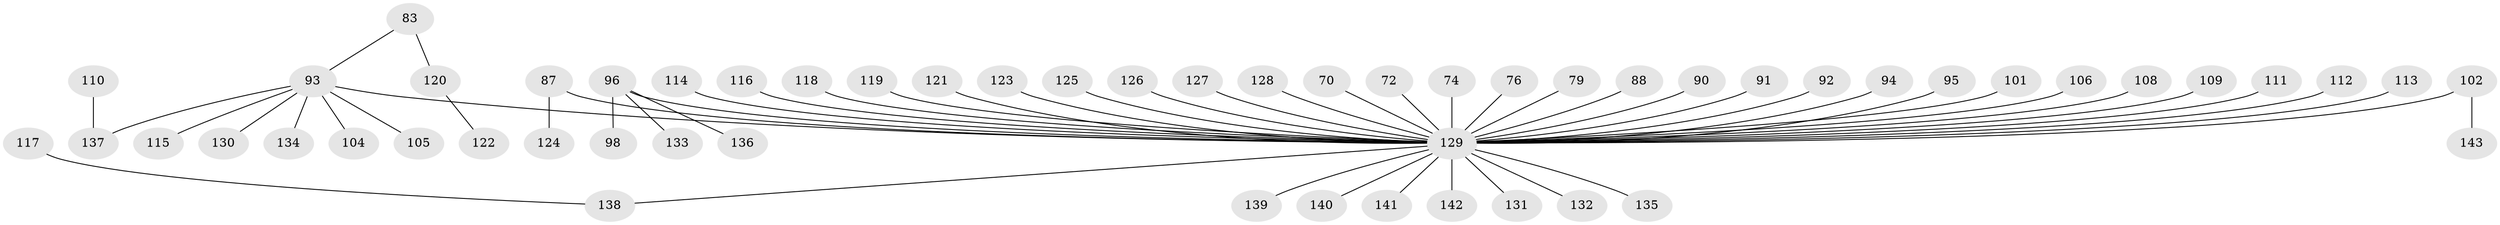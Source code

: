 // original degree distribution, {8: 0.006993006993006993, 2: 0.25874125874125875, 4: 0.08391608391608392, 3: 0.11188811188811189, 5: 0.04195804195804196, 1: 0.48951048951048953, 6: 0.006993006993006993}
// Generated by graph-tools (version 1.1) at 2025/56/03/04/25 21:56:06]
// undirected, 57 vertices, 56 edges
graph export_dot {
graph [start="1"]
  node [color=gray90,style=filled];
  70;
  72;
  74;
  76;
  79;
  83;
  87;
  88;
  90;
  91;
  92;
  93 [super="+82+57+77"];
  94;
  95;
  96;
  98;
  101;
  102 [super="+100"];
  104;
  105;
  106;
  108;
  109;
  110;
  111;
  112;
  113;
  114;
  115;
  116;
  117;
  118;
  119;
  120;
  121;
  122;
  123;
  124;
  125;
  126;
  127;
  128;
  129 [super="+33+64+20+34+43+40+97+46+52+53+85+55+61+56+80+89+103+60+81+84+62+75+68+69+67+99+107"];
  130;
  131;
  132;
  133;
  134;
  135;
  136;
  137 [super="+51"];
  138 [super="+86"];
  139;
  140;
  141;
  142;
  143;
  70 -- 129;
  72 -- 129;
  74 -- 129;
  76 -- 129;
  79 -- 129;
  83 -- 120;
  83 -- 93;
  87 -- 124;
  87 -- 129;
  88 -- 129;
  90 -- 129;
  91 -- 129;
  92 -- 129;
  93 -- 115;
  93 -- 137;
  93 -- 130;
  93 -- 104;
  93 -- 105;
  93 -- 134;
  93 -- 129;
  94 -- 129;
  95 -- 129;
  96 -- 98;
  96 -- 133;
  96 -- 136;
  96 -- 129;
  101 -- 129;
  102 -- 143;
  102 -- 129;
  106 -- 129;
  108 -- 129;
  109 -- 129;
  110 -- 137;
  111 -- 129;
  112 -- 129;
  113 -- 129;
  114 -- 129;
  116 -- 129;
  117 -- 138;
  118 -- 129;
  119 -- 129;
  120 -- 122;
  121 -- 129;
  123 -- 129;
  125 -- 129;
  126 -- 129;
  127 -- 129;
  128 -- 129;
  129 -- 139;
  129 -- 138;
  129 -- 131;
  129 -- 132;
  129 -- 135;
  129 -- 141;
  129 -- 140;
  129 -- 142;
}

